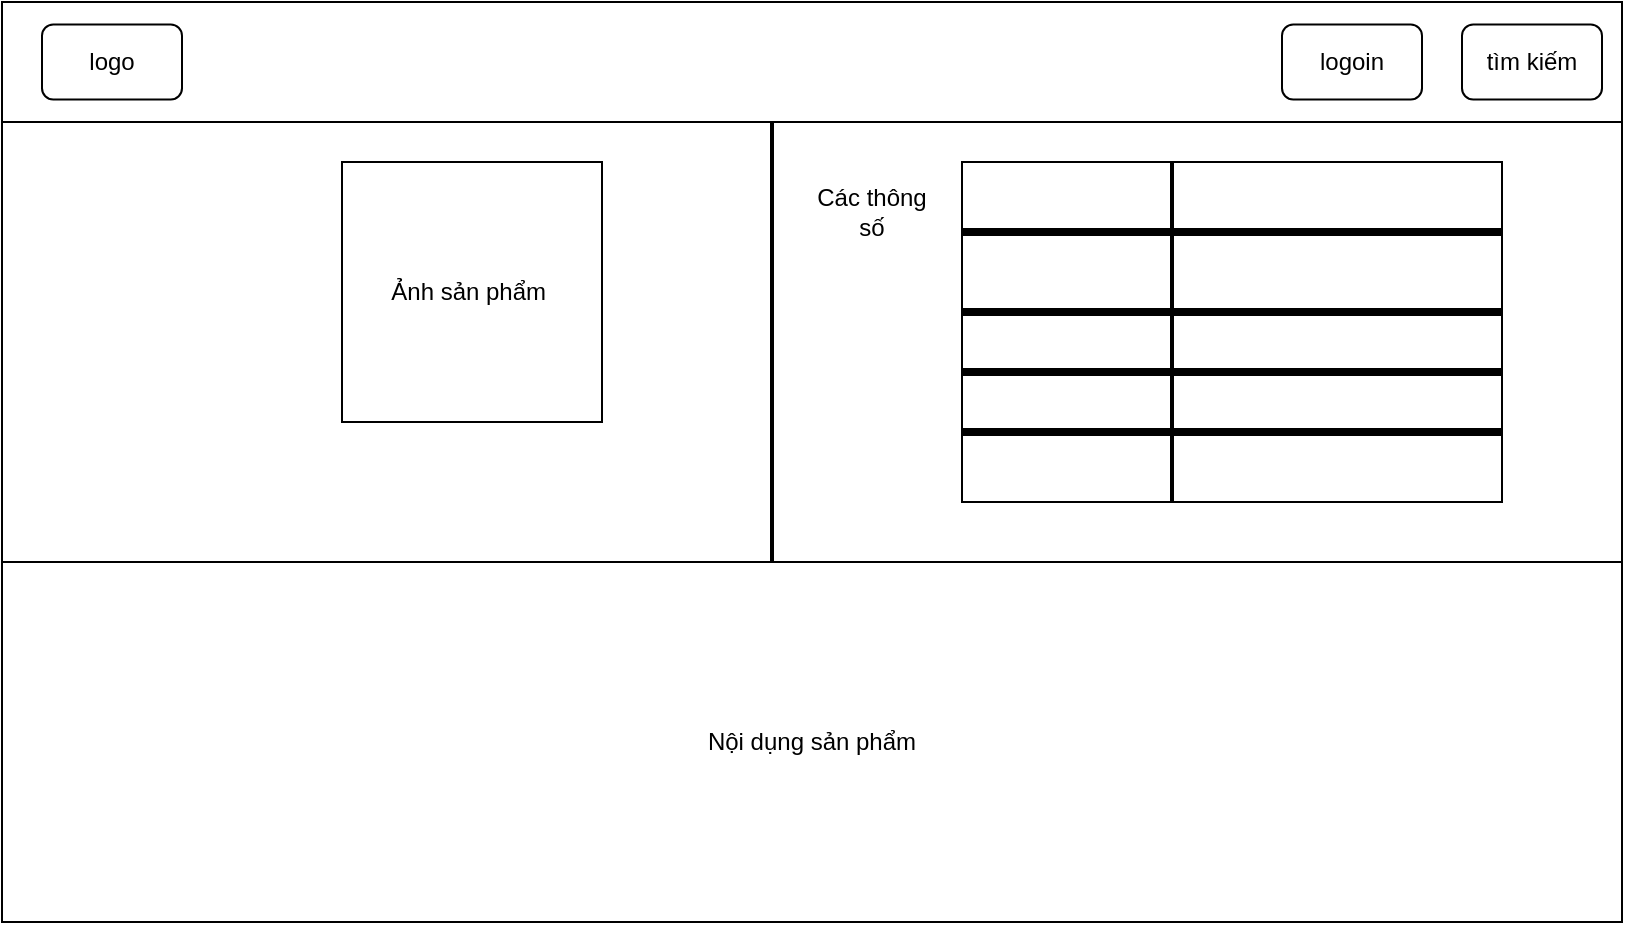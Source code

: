 <mxfile version="24.2.5" type="device">
  <diagram name="Page-1" id="dgYgf4Ok89lAeu2jjD6u">
    <mxGraphModel dx="1050" dy="557" grid="1" gridSize="10" guides="1" tooltips="1" connect="1" arrows="1" fold="1" page="1" pageScale="1" pageWidth="850" pageHeight="1100" math="0" shadow="0">
      <root>
        <mxCell id="0" />
        <mxCell id="1" parent="0" />
        <mxCell id="HYHfMQKFJ5ONNCWs-yyw-1" value="" style="rounded=0;whiteSpace=wrap;html=1;" vertex="1" parent="1">
          <mxGeometry x="20" y="20" width="810" height="460" as="geometry" />
        </mxCell>
        <mxCell id="HYHfMQKFJ5ONNCWs-yyw-3" value="" style="rounded=0;whiteSpace=wrap;html=1;" vertex="1" parent="1">
          <mxGeometry x="20" y="20" width="810" height="60" as="geometry" />
        </mxCell>
        <mxCell id="HYHfMQKFJ5ONNCWs-yyw-5" value="logo" style="rounded=1;whiteSpace=wrap;html=1;" vertex="1" parent="1">
          <mxGeometry x="40" y="31.25" width="70" height="37.5" as="geometry" />
        </mxCell>
        <mxCell id="HYHfMQKFJ5ONNCWs-yyw-6" value="logoin" style="rounded=1;whiteSpace=wrap;html=1;" vertex="1" parent="1">
          <mxGeometry x="660" y="31.25" width="70" height="37.5" as="geometry" />
        </mxCell>
        <mxCell id="HYHfMQKFJ5ONNCWs-yyw-7" value="tìm kiếm" style="rounded=1;whiteSpace=wrap;html=1;" vertex="1" parent="1">
          <mxGeometry x="750" y="31.25" width="70" height="37.5" as="geometry" />
        </mxCell>
        <mxCell id="HYHfMQKFJ5ONNCWs-yyw-8" value="Ảnh sản phẩm&amp;nbsp;" style="whiteSpace=wrap;html=1;aspect=fixed;" vertex="1" parent="1">
          <mxGeometry x="190" y="100" width="130" height="130" as="geometry" />
        </mxCell>
        <mxCell id="HYHfMQKFJ5ONNCWs-yyw-11" value="" style="line;strokeWidth=2;direction=south;html=1;" vertex="1" parent="1">
          <mxGeometry x="400" y="80" width="10" height="220" as="geometry" />
        </mxCell>
        <mxCell id="HYHfMQKFJ5ONNCWs-yyw-13" value="" style="rounded=0;whiteSpace=wrap;html=1;" vertex="1" parent="1">
          <mxGeometry x="500" y="100" width="270" height="170" as="geometry" />
        </mxCell>
        <mxCell id="HYHfMQKFJ5ONNCWs-yyw-14" value="" style="line;strokeWidth=2;direction=south;html=1;" vertex="1" parent="1">
          <mxGeometry x="600" y="100" width="10" height="170" as="geometry" />
        </mxCell>
        <mxCell id="HYHfMQKFJ5ONNCWs-yyw-15" value="" style="line;strokeWidth=4;html=1;perimeter=backbonePerimeter;points=[];outlineConnect=0;" vertex="1" parent="1">
          <mxGeometry x="500" y="130" width="270" height="10" as="geometry" />
        </mxCell>
        <mxCell id="HYHfMQKFJ5ONNCWs-yyw-16" value="" style="line;strokeWidth=4;html=1;perimeter=backbonePerimeter;points=[];outlineConnect=0;" vertex="1" parent="1">
          <mxGeometry x="500" y="170" width="270" height="10" as="geometry" />
        </mxCell>
        <mxCell id="HYHfMQKFJ5ONNCWs-yyw-18" value="" style="line;strokeWidth=4;html=1;perimeter=backbonePerimeter;points=[];outlineConnect=0;" vertex="1" parent="1">
          <mxGeometry x="500" y="200" width="270" height="10" as="geometry" />
        </mxCell>
        <mxCell id="HYHfMQKFJ5ONNCWs-yyw-19" value="" style="line;strokeWidth=4;html=1;perimeter=backbonePerimeter;points=[];outlineConnect=0;" vertex="1" parent="1">
          <mxGeometry x="500" y="230" width="270" height="10" as="geometry" />
        </mxCell>
        <mxCell id="HYHfMQKFJ5ONNCWs-yyw-20" value="Các thông số" style="text;html=1;align=center;verticalAlign=middle;whiteSpace=wrap;rounded=0;" vertex="1" parent="1">
          <mxGeometry x="425" y="110" width="60" height="30" as="geometry" />
        </mxCell>
        <mxCell id="HYHfMQKFJ5ONNCWs-yyw-21" value="Nội dụng sản phẩm" style="rounded=0;whiteSpace=wrap;html=1;" vertex="1" parent="1">
          <mxGeometry x="20" y="300" width="810" height="180" as="geometry" />
        </mxCell>
      </root>
    </mxGraphModel>
  </diagram>
</mxfile>
